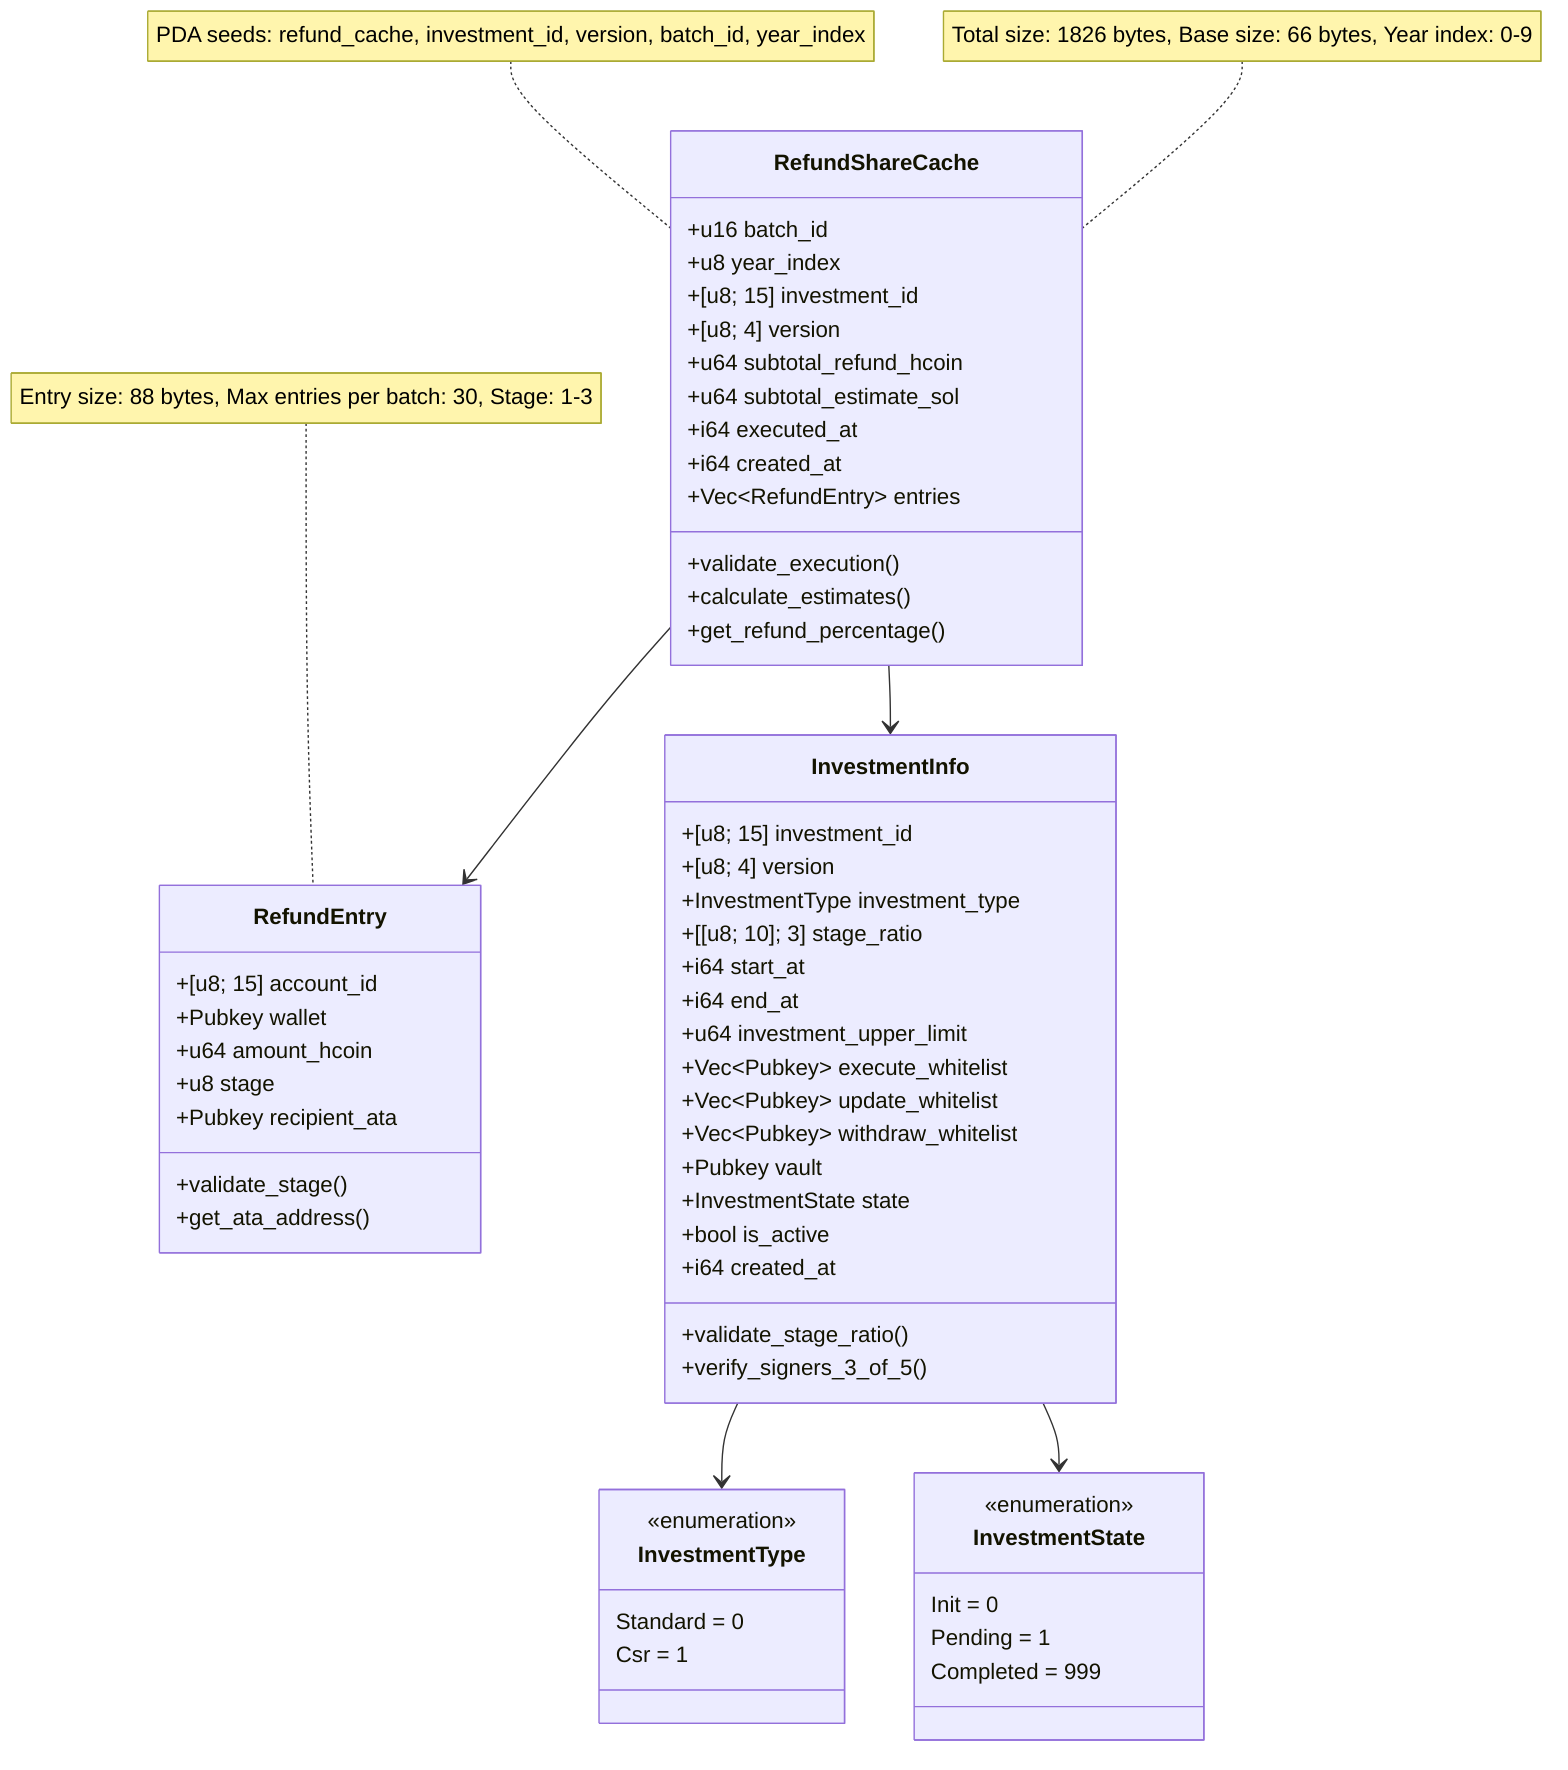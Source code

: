 classDiagram
    class RefundShareCache {
        +u16 batch_id
        +u8 year_index
        +[u8; 15] investment_id
        +[u8; 4] version
        +u64 subtotal_refund_hcoin
        +u64 subtotal_estimate_sol
        +i64 executed_at
        +i64 created_at
        +Vec~RefundEntry~ entries
        +validate_execution()
        +calculate_estimates()
        +get_refund_percentage()
    }

    class RefundEntry {
        +[u8; 15] account_id
        +Pubkey wallet
        +u64 amount_hcoin
        +u8 stage
        +Pubkey recipient_ata
        +validate_stage()
        +get_ata_address()
    }

    class InvestmentInfo {
        +[u8; 15] investment_id
        +[u8; 4] version
        +InvestmentType investment_type
        +[[u8; 10]; 3] stage_ratio
        +i64 start_at
        +i64 end_at
        +u64 investment_upper_limit
        +Vec~Pubkey~ execute_whitelist
        +Vec~Pubkey~ update_whitelist
        +Vec~Pubkey~ withdraw_whitelist
        +Pubkey vault
        +InvestmentState state
        +bool is_active
        +i64 created_at
        +validate_stage_ratio()
        +verify_signers_3_of_5()
    }

    class InvestmentType {
        <<enumeration>>
        Standard = 0
        Csr = 1
    }

    class InvestmentState {
        <<enumeration>>
        Init = 0
        Pending = 1
        Completed = 999
    }

    RefundShareCache --> RefundEntry
    RefundShareCache --> InvestmentInfo
    InvestmentInfo --> InvestmentType
    InvestmentInfo --> InvestmentState

    note for RefundShareCache "PDA seeds: refund_cache, investment_id, version, batch_id, year_index"
    note for RefundEntry "Entry size: 88 bytes, Max entries per batch: 30, Stage: 1-3"
    note for RefundShareCache "Total size: 1826 bytes, Base size: 66 bytes, Year index: 0-9"